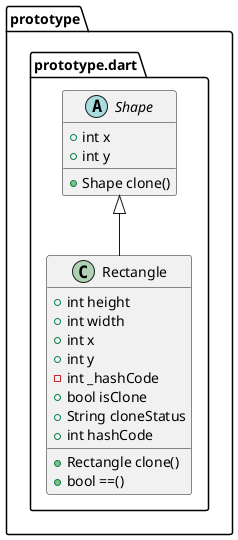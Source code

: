 @startuml
set namespaceSeparator ::

abstract class "prototype::prototype.dart::Shape" {
  +int x
  +int y
  +Shape clone()
}

class "prototype::prototype.dart::Rectangle" {
  +int height
  +int width
  +int x
  +int y
  -int _hashCode
  +bool isClone
  +String cloneStatus
  +int hashCode
  +Rectangle clone()
  +bool ==()
}

"prototype::prototype.dart::Shape" <|-- "prototype::prototype.dart::Rectangle"


@enduml